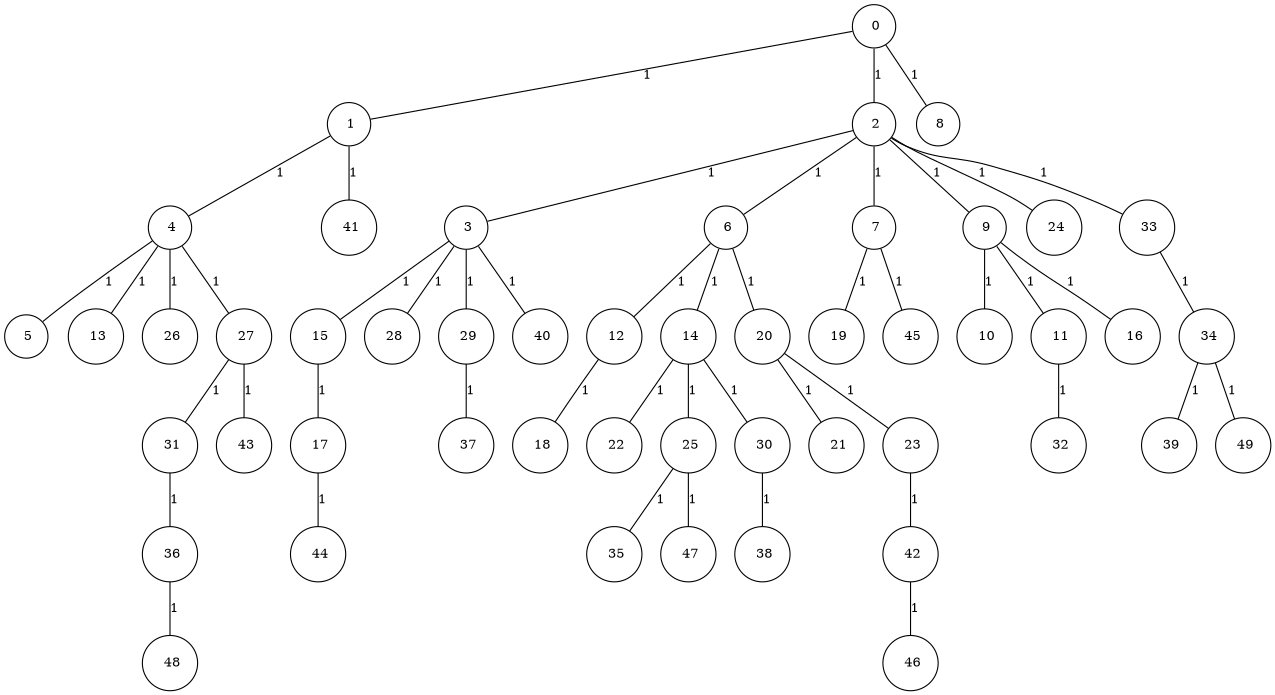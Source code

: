 graph G {
size="8.5,11;"
ratio = "expand;"
fixedsize="true;"
overlap="scale;"
node[shape=circle,width=.12,hight=.12,fontsize=12]
edge[fontsize=12]

0[label=" 0" color=black, pos="0.69006683,2.4605354!"];
1[label=" 1" color=black, pos="2.7442068,1.5300434!"];
2[label=" 2" color=black, pos="1.6843095,0.70392065!"];
3[label=" 3" color=black, pos="1.6369585,2.0745054!"];
4[label=" 4" color=black, pos="2.8718508,0.028654784!"];
5[label=" 5" color=black, pos="0.51192876,2.8045098!"];
6[label=" 6" color=black, pos="2.9536825,1.7447322!"];
7[label=" 7" color=black, pos="0.74316293,2.092576!"];
8[label=" 8" color=black, pos="1.4821074,2.3292851!"];
9[label=" 9" color=black, pos="0.31160237,0.29137773!"];
10[label=" 10" color=black, pos="2.1132737,1.9036619!"];
11[label=" 11" color=black, pos="2.0521674,0.80669306!"];
12[label=" 12" color=black, pos="1.4678232,0.27373112!"];
13[label=" 13" color=black, pos="0.9378264,0.41892462!"];
14[label=" 14" color=black, pos="1.1671044,1.4297136!"];
15[label=" 15" color=black, pos="0.8004396,0.34349713!"];
16[label=" 16" color=black, pos="0.075401085,0.50886125!"];
17[label=" 17" color=black, pos="0.53211085,1.3829153!"];
18[label=" 18" color=black, pos="1.7955374,1.3956169!"];
19[label=" 19" color=black, pos="2.2647446,0.77172296!"];
20[label=" 20" color=black, pos="1.0376578,1.7123198!"];
21[label=" 21" color=black, pos="2.123695,1.8669931!"];
22[label=" 22" color=black, pos="0.29490122,2.2010668!"];
23[label=" 23" color=black, pos="1.8189964,2.3778879!"];
24[label=" 24" color=black, pos="2.2173462,1.2814009!"];
25[label=" 25" color=black, pos="1.6869881,1.3948416!"];
26[label=" 26" color=black, pos="1.9508935,1.3302302!"];
27[label=" 27" color=black, pos="0.99276839,1.9482059!"];
28[label=" 28" color=black, pos="0.14740722,0.0059103272!"];
29[label=" 29" color=black, pos="2.7917702,1.5619016!"];
30[label=" 30" color=black, pos="2.1696101,0.18201222!"];
31[label=" 31" color=black, pos="1.3075322,1.8830039!"];
32[label=" 32" color=black, pos="1.4466492,0.27433539!"];
33[label=" 33" color=black, pos="0.82872104,0.61616267!"];
34[label=" 34" color=black, pos="2.4596355,2.9952526!"];
35[label=" 35" color=black, pos="1.048346,2.48283!"];
36[label=" 36" color=black, pos="0.60398428,1.4668554!"];
37[label=" 37" color=black, pos="1.3616437,1.4824259!"];
38[label=" 38" color=black, pos="0.79172532,0.51986033!"];
39[label=" 39" color=black, pos="1.2243381,1.6241359!"];
40[label=" 40" color=black, pos="1.567269,0.80462457!"];
41[label=" 41" color=black, pos="0.56764831,0.1756046!"];
42[label=" 42" color=black, pos="2.3671801,1.4796876!"];
43[label=" 43" color=black, pos="2.1143157,1.6112793!"];
44[label=" 44" color=black, pos="0.45125793,1.1140545!"];
45[label=" 45" color=black, pos="0.10689172,2.3441555!"];
46[label=" 46" color=black, pos="2.2609184,1.9978746!"];
47[label=" 47" color=black, pos="1.2668801,1.1562439!"];
48[label=" 48" color=black, pos="1.5204818,0.23013923!"];
49[label=" 49" color=black, pos="1.3816557,0.11541391!"];
0--1[label="1"]
0--2[label="1"]
0--8[label="1"]
1--4[label="1"]
1--41[label="1"]
2--3[label="1"]
2--6[label="1"]
2--7[label="1"]
2--9[label="1"]
2--24[label="1"]
2--33[label="1"]
3--15[label="1"]
3--28[label="1"]
3--29[label="1"]
3--40[label="1"]
4--5[label="1"]
4--13[label="1"]
4--26[label="1"]
4--27[label="1"]
6--12[label="1"]
6--14[label="1"]
6--20[label="1"]
7--19[label="1"]
7--45[label="1"]
9--10[label="1"]
9--11[label="1"]
9--16[label="1"]
11--32[label="1"]
12--18[label="1"]
14--22[label="1"]
14--25[label="1"]
14--30[label="1"]
15--17[label="1"]
17--44[label="1"]
20--21[label="1"]
20--23[label="1"]
23--42[label="1"]
25--35[label="1"]
25--47[label="1"]
27--31[label="1"]
27--43[label="1"]
29--37[label="1"]
30--38[label="1"]
31--36[label="1"]
33--34[label="1"]
34--39[label="1"]
34--49[label="1"]
36--48[label="1"]
42--46[label="1"]

}
